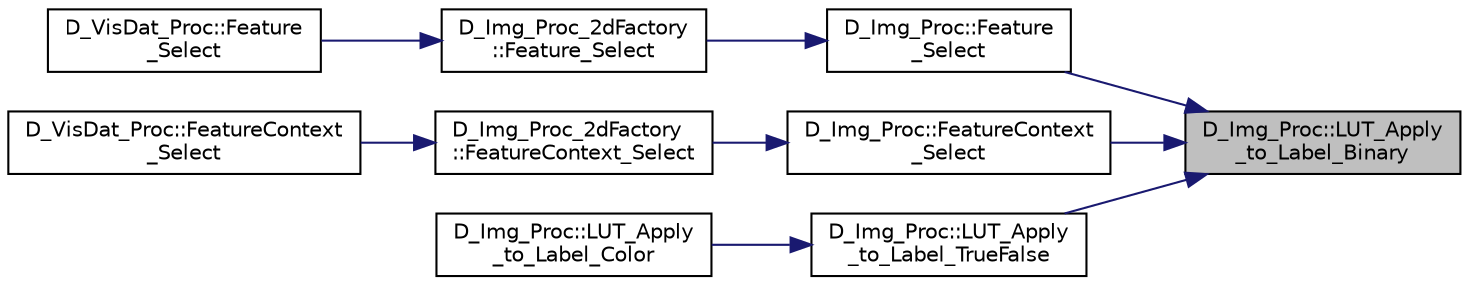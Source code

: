 digraph "D_Img_Proc::LUT_Apply_to_Label_Binary"
{
 // LATEX_PDF_SIZE
  edge [fontname="Helvetica",fontsize="10",labelfontname="Helvetica",labelfontsize="10"];
  node [fontname="Helvetica",fontsize="10",shape=record];
  rankdir="RL";
  Node1 [label="D_Img_Proc::LUT_Apply\l_to_Label_Binary",height=0.2,width=0.4,color="black", fillcolor="grey75", style="filled", fontcolor="black",tooltip=" "];
  Node1 -> Node2 [dir="back",color="midnightblue",fontsize="10",style="solid",fontname="Helvetica"];
  Node2 [label="D_Img_Proc::Feature\l_Select",height=0.2,width=0.4,color="black", fillcolor="white", style="filled",URL="$class_d___img___proc.html#a149d2229a5529c147da2a707ca662763",tooltip=" "];
  Node2 -> Node3 [dir="back",color="midnightblue",fontsize="10",style="solid",fontname="Helvetica"];
  Node3 [label="D_Img_Proc_2dFactory\l::Feature_Select",height=0.2,width=0.4,color="black", fillcolor="white", style="filled",URL="$class_d___img___proc__2d_factory.html#a9066807eb757998b5b18c55f9392179b",tooltip=" "];
  Node3 -> Node4 [dir="back",color="midnightblue",fontsize="10",style="solid",fontname="Helvetica"];
  Node4 [label="D_VisDat_Proc::Feature\l_Select",height=0.2,width=0.4,color="black", fillcolor="white", style="filled",URL="$class_d___vis_dat___proc.html#a26df64805f8c13a997b18a7244ad5cb4",tooltip=" "];
  Node1 -> Node5 [dir="back",color="midnightblue",fontsize="10",style="solid",fontname="Helvetica"];
  Node5 [label="D_Img_Proc::FeatureContext\l_Select",height=0.2,width=0.4,color="black", fillcolor="white", style="filled",URL="$class_d___img___proc.html#a6e02688f3e784e51e99d5fa5344a2591",tooltip=" "];
  Node5 -> Node6 [dir="back",color="midnightblue",fontsize="10",style="solid",fontname="Helvetica"];
  Node6 [label="D_Img_Proc_2dFactory\l::FeatureContext_Select",height=0.2,width=0.4,color="black", fillcolor="white", style="filled",URL="$class_d___img___proc__2d_factory.html#a824b4147ec8b22e7c5cacbfa69b6c037",tooltip=" "];
  Node6 -> Node7 [dir="back",color="midnightblue",fontsize="10",style="solid",fontname="Helvetica"];
  Node7 [label="D_VisDat_Proc::FeatureContext\l_Select",height=0.2,width=0.4,color="black", fillcolor="white", style="filled",URL="$class_d___vis_dat___proc.html#aa41193b2244353085c67423ef56f0174",tooltip=" "];
  Node1 -> Node8 [dir="back",color="midnightblue",fontsize="10",style="solid",fontname="Helvetica"];
  Node8 [label="D_Img_Proc::LUT_Apply\l_to_Label_TrueFalse",height=0.2,width=0.4,color="black", fillcolor="white", style="filled",URL="$class_d___img___proc.html#a40aeb117e516f46d400890af6154caf4",tooltip=" "];
  Node8 -> Node9 [dir="back",color="midnightblue",fontsize="10",style="solid",fontname="Helvetica"];
  Node9 [label="D_Img_Proc::LUT_Apply\l_to_Label_Color",height=0.2,width=0.4,color="black", fillcolor="white", style="filled",URL="$class_d___img___proc.html#a9ec2af1c5d784b64e875c52684bfed3b",tooltip=" "];
}
